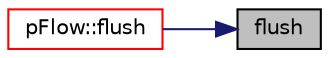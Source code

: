 digraph "flush"
{
 // LATEX_PDF_SIZE
  edge [fontname="Helvetica",fontsize="10",labelfontname="Helvetica",labelfontsize="10"];
  node [fontname="Helvetica",fontsize="10",shape=record];
  rankdir="RL";
  Node1 [label="flush",height=0.2,width=0.4,color="black", fillcolor="grey75", style="filled", fontcolor="black",tooltip="Flush stream."];
  Node1 -> Node2 [dir="back",color="midnightblue",fontsize="10",style="solid",fontname="Helvetica"];
  Node2 [label="pFlow::flush",height=0.2,width=0.4,color="red", fillcolor="white", style="filled",URL="$namespacepFlow.html#ad58799777b4299119b501a456038b21d",tooltip="Flush stream."];
}
